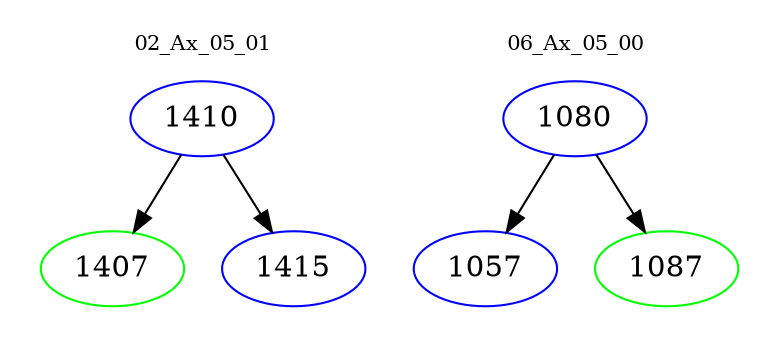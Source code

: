 digraph{
subgraph cluster_0 {
color = white
label = "02_Ax_05_01";
fontsize=10;
T0_1410 [label="1410", color="blue"]
T0_1410 -> T0_1407 [color="black"]
T0_1407 [label="1407", color="green"]
T0_1410 -> T0_1415 [color="black"]
T0_1415 [label="1415", color="blue"]
}
subgraph cluster_1 {
color = white
label = "06_Ax_05_00";
fontsize=10;
T1_1080 [label="1080", color="blue"]
T1_1080 -> T1_1057 [color="black"]
T1_1057 [label="1057", color="blue"]
T1_1080 -> T1_1087 [color="black"]
T1_1087 [label="1087", color="green"]
}
}

